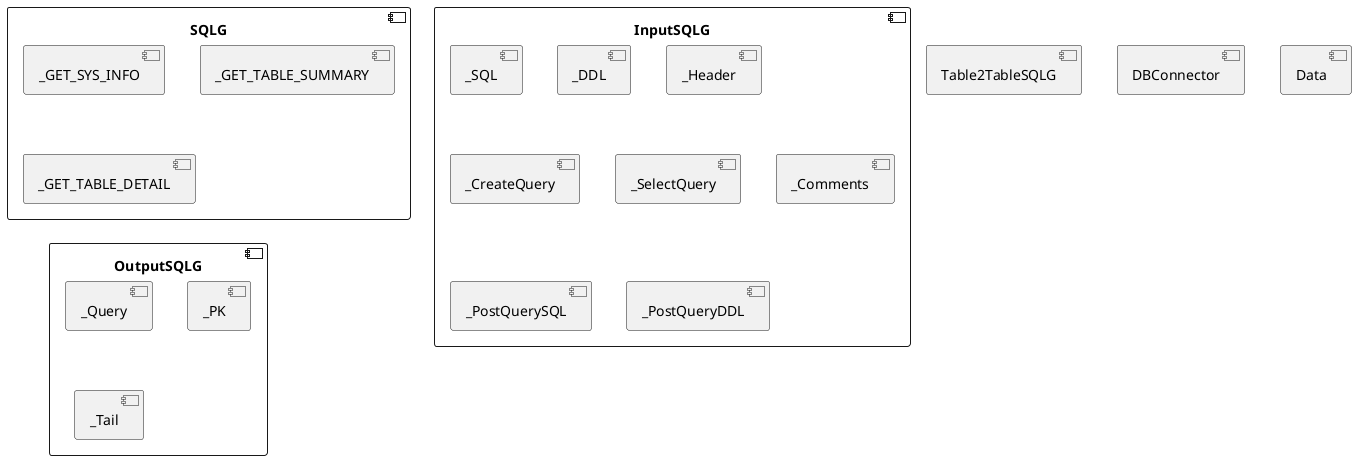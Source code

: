' press Alt + D to view

@startuml PlanPy

component "SQLG" {
    [_GET_SYS_INFO]
    [_GET_TABLE_SUMMARY]
    [_GET_TABLE_DETAIL]
}


component "InputSQLG" {
    [_SQL]
    [_DDL]
    [_Header]
    [_CreateQuery]
    [_SelectQuery]
    [_Comments]
    [_PostQuerySQL]
    [_PostQueryDDL]
}

component "OutputSQLG" {
    [_Header]
    [_Query]
    [_PK]
    [_Comments]
    [_Tail]
}

component "Table2TableSQLG"{
}


component "DBConnector"
component "Data"


@enduml
